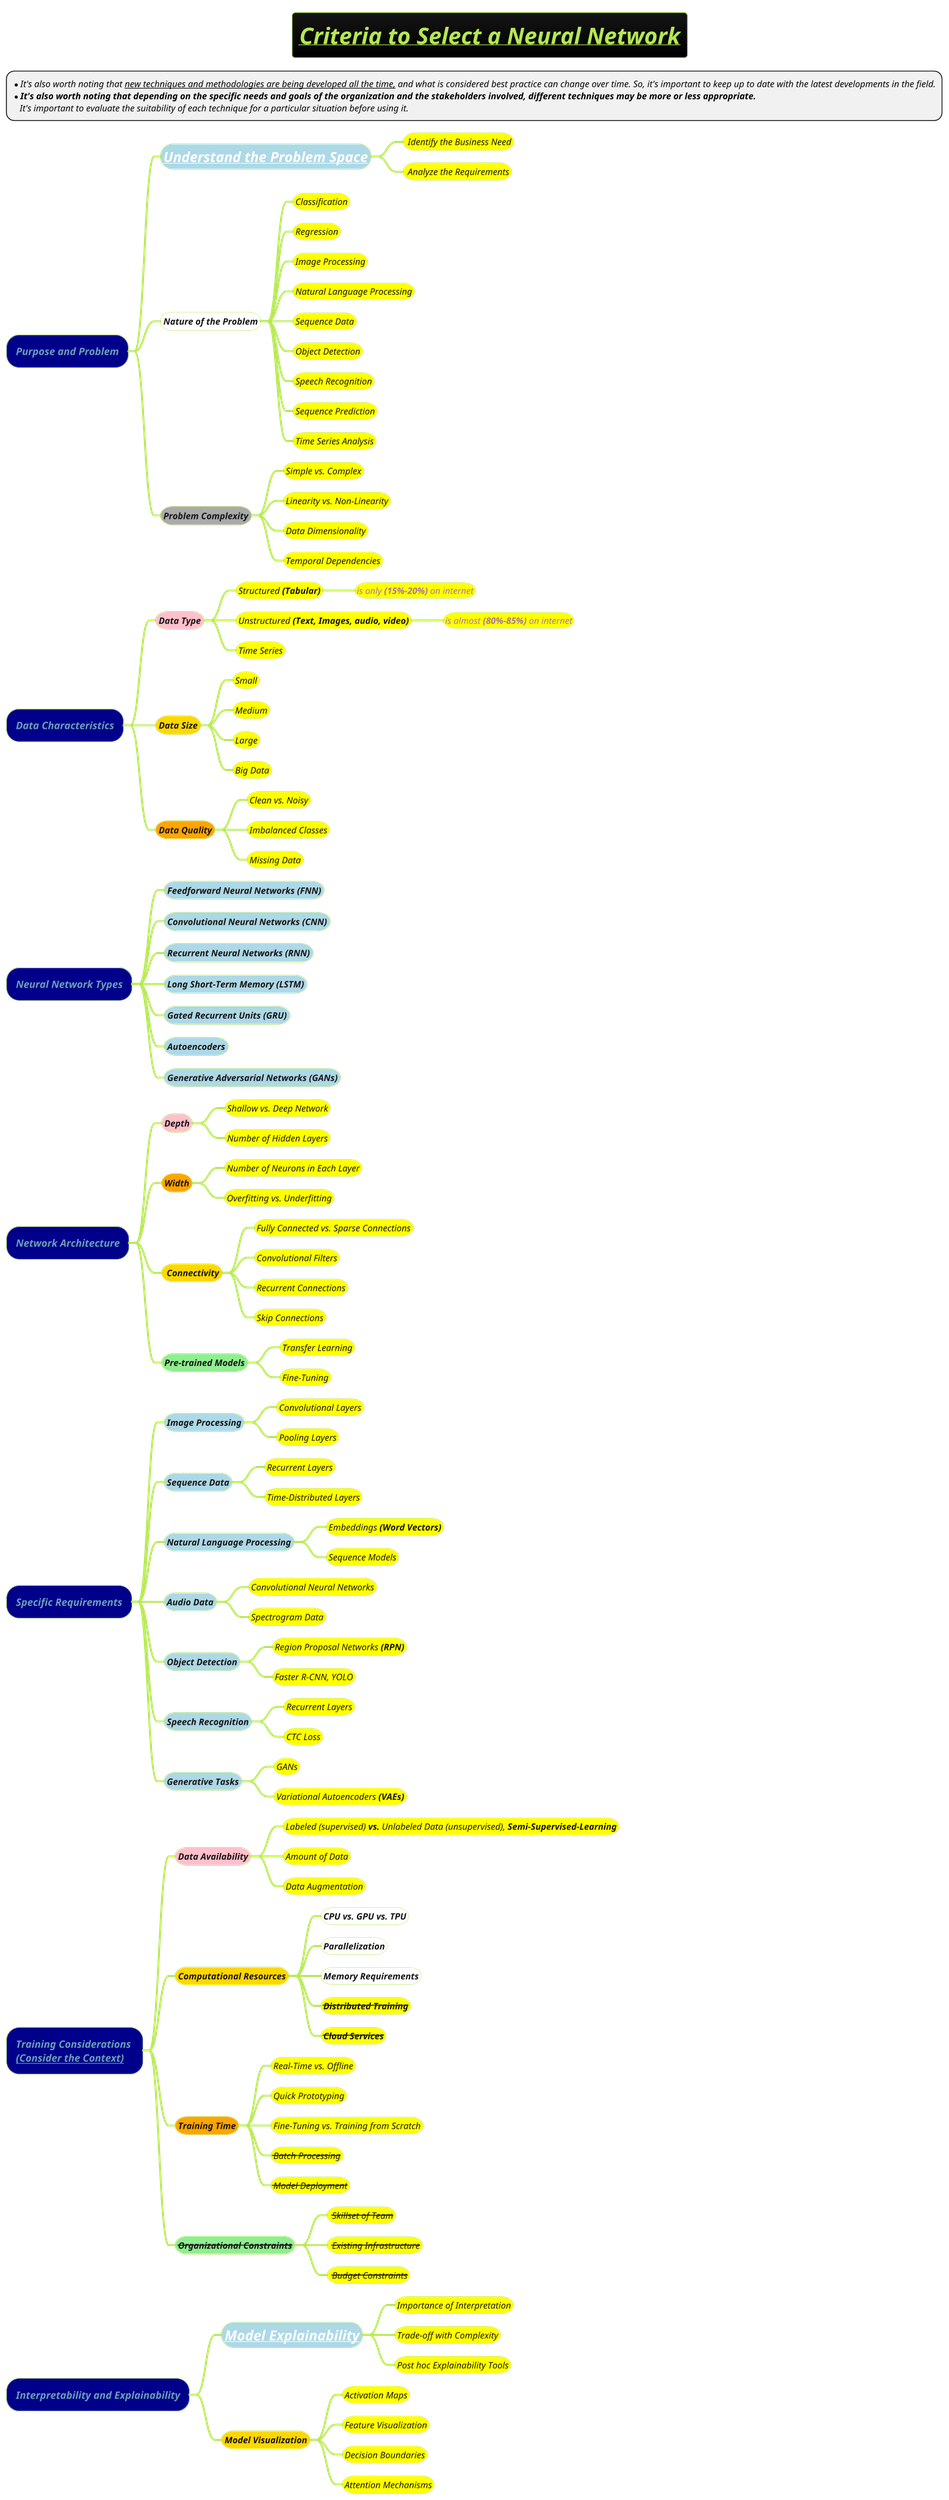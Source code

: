 @startmindmap
title = <i><b><u>Criteria to Select a Neural Network

*:*<i>It's also worth noting that __new techniques and methodologies are being developed all the time,__ and what is considered best practice can change over time. So, it's important to keep up to date with the latest developments in the field.
* <i>**It's also worth noting that depending on the specific needs and goals of the organization and the stakeholders involved, different techniques may be more or less appropriate.**
   <i>It's important to evaluate the suitability of each technique for a particular situation before using it.;

 !theme hacker

*[#darkblue] <i>Purpose and Problem
**[#lightblue] <i><size:22>[[../../../../1-Requirement-Engineering/MVP-PoC-and-case-study/Proof-of-Concept.puml Understand the Problem Space]]
***[#yellow]  <i><size:14> Identify the Business Need
***[#yellow]  <i><size:14> Analyze the Requirements
**[#white] <i>Nature of the Problem
***[#yellow] <i><size:14>Classification
***[#yellow] <i><size:14>Regression
***[#yellow] <i><size:14>Image Processing
***[#yellow] <i><size:14>Natural Language Processing
***[#yellow] <i><size:14>Sequence Data
***[#yellow] <i><size:14>Object Detection
***[#yellow] <i><size:14>Speech Recognition
***[#yellow] <i><size:14>Sequence Prediction
***[#yellow] <i><size:14>Time Series Analysis



**[#a] <i>Problem Complexity
***[#yellow] <i><size:14>Simple vs. Complex
***[#yellow] <i><size:14>Linearity vs. Non-Linearity
***[#yellow] <i><size:14>Data Dimensionality
***[#yellow] <i><size:14>Temporal Dependencies

*[#darkblue] <i>Data Characteristics
**[#pink] <i>Data Type
***[#yellow] <i><size:14>Structured **(Tabular)**
****[#yellow] <i><size:14>is only **(15%-20%)** on internet
***[#yellow] <i><size:14>Unstructured **(Text, Images, audio, video)**
****[#yellow] <i><size:14>is almost **(80%-85%)** on internet
***[#yellow] <i><size:14>Time Series
**[#gold] <i>Data Size
***[#yellow] <i><size:14>Small
***[#yellow] <i><size:14>Medium
***[#yellow] <i><size:14>Large
***[#yellow] <i><size:14>Big Data
**[#orange] <i>Data Quality
***[#yellow] <i><size:14>Clean vs. Noisy
***[#yellow] <i><size:14>Imbalanced Classes
***[#yellow] <i><size:14>Missing Data

*[#darkblue] <i>Neural Network Types
**[#lightblue] <i>Feedforward Neural Networks **(FNN)**
**[#lightblue] <i>Convolutional Neural Networks **(CNN)**
**[#lightblue] <i>Recurrent Neural Networks **(RNN)**
**[#lightblue] <i>Long Short-Term Memory **(LSTM)**
**[#lightblue] <i>Gated Recurrent Units **(GRU)**
**[#lightblue] <i>Autoencoders
**[#lightblue] <i>Generative Adversarial Networks **(GANs)**

*[#darkblue] <i>Network Architecture
**[#pink] <i>Depth
***[#yellow] <i><size:14>Shallow vs. Deep Network
***[#yellow] <i><size:14>Number of Hidden Layers
**[#orange] <i>Width
***[#yellow] <i><size:14>Number of Neurons in Each Layer
***[#yellow] <i><size:14>Overfitting vs. Underfitting
**[#gold] <i> Connectivity
***[#yellow] <i><size:14>Fully Connected vs. Sparse Connections
***[#yellow] <i><size:14>Convolutional Filters
***[#yellow] <i><size:14>Recurrent Connections
***[#yellow] <i><size:14>Skip Connections
**[#lightgreen] <i><size:14>Pre-trained Models
***[#yellow] <i><size:14>Transfer Learning
***[#yellow] <i><size:14>Fine-Tuning

*[#darkblue] <i>Specific Requirements
**[#lightblue] <i><size:14>Image Processing
***[#yellow] <i><size:14>Convolutional Layers
***[#yellow] <i><size:14>Pooling Layers
**[#lightblue] <i><size:14>Sequence Data
***[#yellow] <i><size:14>Recurrent Layers
***[#yellow] <i><size:14>Time-Distributed Layers
**[#lightblue] <i><size:14>Natural Language Processing
***[#yellow] <i><size:14>Embeddings **(Word Vectors)**
***[#yellow] <i><size:14>Sequence Models
**[#lightblue] <i><size:14>Audio Data
***[#yellow] <i><size:14>Convolutional Neural Networks
***[#yellow] <i><size:14>Spectrogram Data
**[#lightblue] <i><size:14>Object Detection
***[#yellow] <i><size:14>Region Proposal Networks **(RPN)**
***[#yellow] <i><size:14>Faster R-CNN, YOLO
**[#lightblue] <i><size:14>Speech Recognition
***[#yellow] <i><size:14>Recurrent Layers
***[#yellow] <i><size:14>CTC Loss
**[#lightblue] <i><size:14>Generative Tasks
***[#yellow] <i><size:14>GANs
***[#yellow] <i><size:14>Variational Autoencoders **(VAEs)**

*[#darkblue] <i>Training Considerations \n<u><i>(Consider the Context)
**[#pink] <i>Data Availability
***[#yellow] <i><size:14>Labeled (supervised) **vs.** Unlabeled Data (unsupervised), <b>Semi-Supervised-Learning
***[#yellow] <i><size:14>Amount of Data
***[#yellow] <i><size:14>Data Augmentation
**[#gold] <i>Computational Resources
***[#white] <i><size:14>**CPU vs. GPU vs. TPU**
***[#white] <i><size:14>**Parallelization**
***[#white] <i><size:14>**Memory Requirements**
***[#yellow] <i><size:14>**--Distributed Training--**
***[#yellow] <i><size:14>**--Cloud Services--**
**[#orange] <i>Training Time
***[#yellow] <i><size:14>Real-Time vs. Offline
***[#yellow] <i><size:14>Quick Prototyping
***[#yellow] <i><size:14>Fine-Tuning vs. Training from Scratch
***[#yellow] <i><size:14>--Batch Processing--
***[#yellow] <i><size:14>--Model Deployment--
**[#lightgreen] <i>--Organizational Constraints--
***[#yellow] <i><size:14> --Skillset of Team--
***[#yellow] <i><size:14> --Existing Infrastructure--
***[#yellow] <i><size:14> --Budget Constraints--

*[#darkblue] <i>Interpretability and Explainability
**[#lightblue] <i><size:22>[[Model-Explainability.puml Model Explainability]]
***[#yellow] <i><size:14>Importance of Interpretation
***[#yellow] <i><size:14>Trade-off with Complexity
***[#yellow] <i><size:14>Post hoc Explainability Tools
**[#gold] <i>Model Visualization
***[#yellow] <i><size:14>Activation Maps
***[#yellow] <i><size:14>Feature Visualization
***[#yellow] <i><size:14>Decision Boundaries
***[#yellow] <i><size:14>Attention Mechanisms

*[#darkblue] <i>Performance Metrics
**[#lightblue] <i>Classification
***[#gold] <i><size:14>Accuracy
***[#gold] <i><size:14>Precision, Recall, F1-Score
***[#gold] <i><size:14>ROC-AUC
**[#lightblue] <i>Regression
***[#gold] <i><size:14>Mean Squared Error **(MSE)**
***[#gold] <i><size:14>R-squared
**[#lightblue] <i>Task-Specific Metrics
***[#gold] <i><size:14>BLEU Score **(NLP)**
***[#gold] <i><size:14>Intersection over Union **(IoU, Object Detection)**
***[#gold] <i><size:14>Word Error Rate **(WER, Speech Recognition)**
**[#lightblue] <i>Custom Metrics
**[#lightblue] <i>Specific Domain Metrics

* Regularization Techniques
**[#lightblue] <i>L1 and L2 Regularization
**[#lightblue] <i>Dropout
**[#lightblue] <i>Batch Normalization
**[#lightblue] <i>Weight Constraints
**[#lightblue] <i>Data Augmentation
**[#lightblue] <i>Early Stopping

* Framework and Libraries
**[#lightblue] <i>TensorFlow
**[#lightblue] <i>PyTorch
**[#lightblue] <i>Keras
**[#lightblue] <i>scikit-learn
**[#lightblue] <i>Theano
**[#lightblue] <i>Caffe
**[#lightblue] <i>MXNet

* Community and Support
**[#lightblue] <i>Active Development
**[#lightblue] <i>Tutorials and Documentation
**[#lightblue] <i>Community Forums
**[#lightblue] <i>Pre-trained Models
**[#lightblue] <i>Open-Source vs. Proprietary

* Ethical Considerations
**[#lightblue] <i>Bias and Fairness
**[#lightblue] <i>Privacy
**[#lightblue] <i>Regulatory Compliance
**[#lightblue] <i>Responsible AI

* Future Scalability
**[#lightblue] <i>Adaptability to Growing Data
**[#lightblue] <i>Integration with Other Technologies
**[#lightblue] <i>Compatibility with Future Hardware
**[#lightblue] <i>Model Updates & Maintainability

* Cost and Resources
**[#lightblue] <i>Software Costs
**[#lightblue] <i>Hardware Costs
**[#lightblue] <i>Development and Maintenance Effort
**[#lightblue] <i>Availability of Expertise

* <i><size:26>Above analysis is for only the "neural networks" but most the analysis can be generalized in other projects
*[#darkblue] <i>--Evaluate Techniques/Frameworks--
** Machine Learning
***[#gold] <i><size:14> <color #green>**Supervised Learning**</color> (works on **labeled data**)
****[#yellow] <i><size:14>Regression
****[#yellow] <i><size:14> Classification
***[#gold] <i><size:14><color #green>**Unsupervised Learning**</color> (works on **un-labeled data**)
****[#yellow] <i><size:14>Clustering
****[#yellow] <i><size:14>Dimensionality Reduction
****[#yellow] <i><size:14>Anomaly detection
***[#gold] <i><size:14>Reinforcement Learning
****[#yellow] <i><size:14>agent, reward & punishment, state, environment and action
***[#gold] <i><size:14> Deep Learning
****[#yellow] <i><size:14>Convolutional Neural Networks (CNN)
****[#yellow] <i><size:14>Recurrent Neural Networks (RNN)
** Statistical Models
***[#yellow] <i><size:14>Linear Regression
***[#yellow] <i><size:14>Logistic Regression
***[#yellow] <i><size:14>Time Series Analysis
***[#yellow] <i><size:14>Bayesian Inference
** Optimization Methods
***[#yellow] <i><size:14>Gradient Descent
***[#yellow] <i><size:14>Evolutionary Algorithms
***[#yellow] <i><size:14>Simulated Annealing
***[#yellow] <i><size:14>Genetic Algorithms
** Rule-Based Systems
***[#yellow] <i><size:14>Decision Trees
***[#yellow] <i><size:14>Random Forest
***[#yellow] <i><size:14>Association Rules
***[#yellow] <i><size:14>Fuzzy Logic
** Other Techniques/Frameworks
***[#yellow] <i><size:14>Natural Language Processing
***[#yellow] <i><size:14>Computer Vision
***[#yellow] <i><size:14>Graph Theory
@endmindmap
